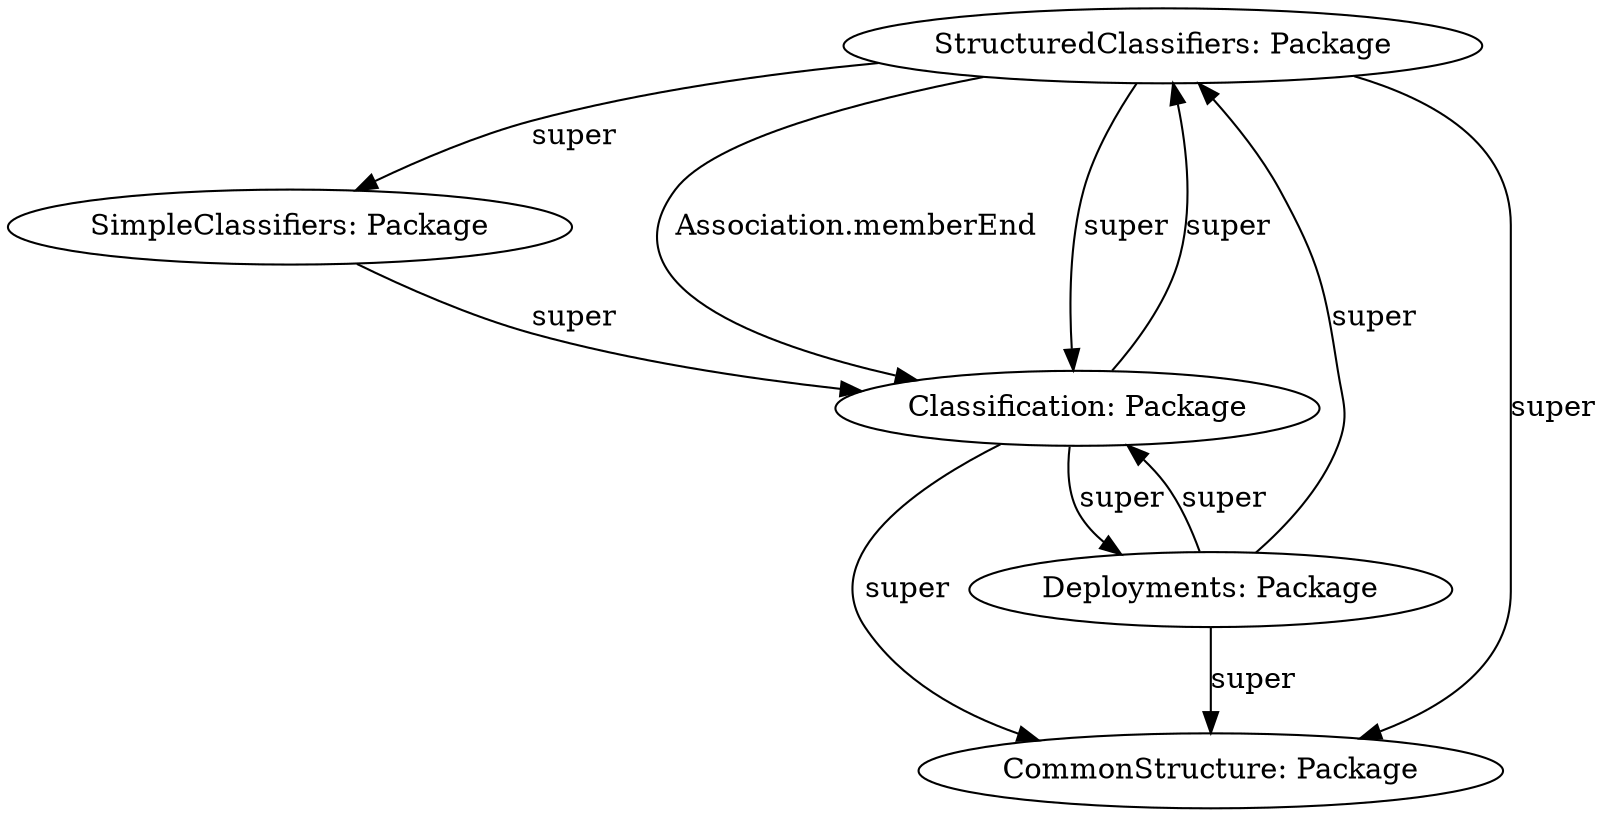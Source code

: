 digraph{
{style = filled
shape = box
}
"ID79aa675b" [label= "StructuredClassifiers: Package" style=solid fillcolor = white]
"ID6c3830ed" [label= "Deployments: Package" style=solid fillcolor = white]
"ID46e32574" [label= "Classification: Package" style=solid fillcolor = white]
"ID308d8de8" [label= "SimpleClassifiers: Package" style=solid fillcolor = white]
"ID1a345c6c" [label= "CommonStructure: Package" style=solid fillcolor = white]
ID6c3830ed -> ID1a345c6c [label = "super" style = solid color = black ]
ID79aa675b -> ID1a345c6c [label = "super" style = solid color = black ]
ID79aa675b -> ID308d8de8 [label = "super" style = solid color = black ]
ID46e32574 -> ID79aa675b [label = "super" style = solid color = black ]
ID308d8de8 -> ID46e32574 [label = "super" style = solid color = black ]
ID79aa675b -> ID46e32574 [label = "Association.memberEnd" style = solid color = black ]
ID79aa675b -> ID46e32574 [label = "super" style = solid color = black ]
ID46e32574 -> ID1a345c6c [label = "super" style = solid color = black ]
ID6c3830ed -> ID79aa675b [label = "super" style = solid color = black ]
ID46e32574 -> ID6c3830ed [label = "super" style = solid color = black ]
ID6c3830ed -> ID46e32574 [label = "super" style = solid color = black ]
}
